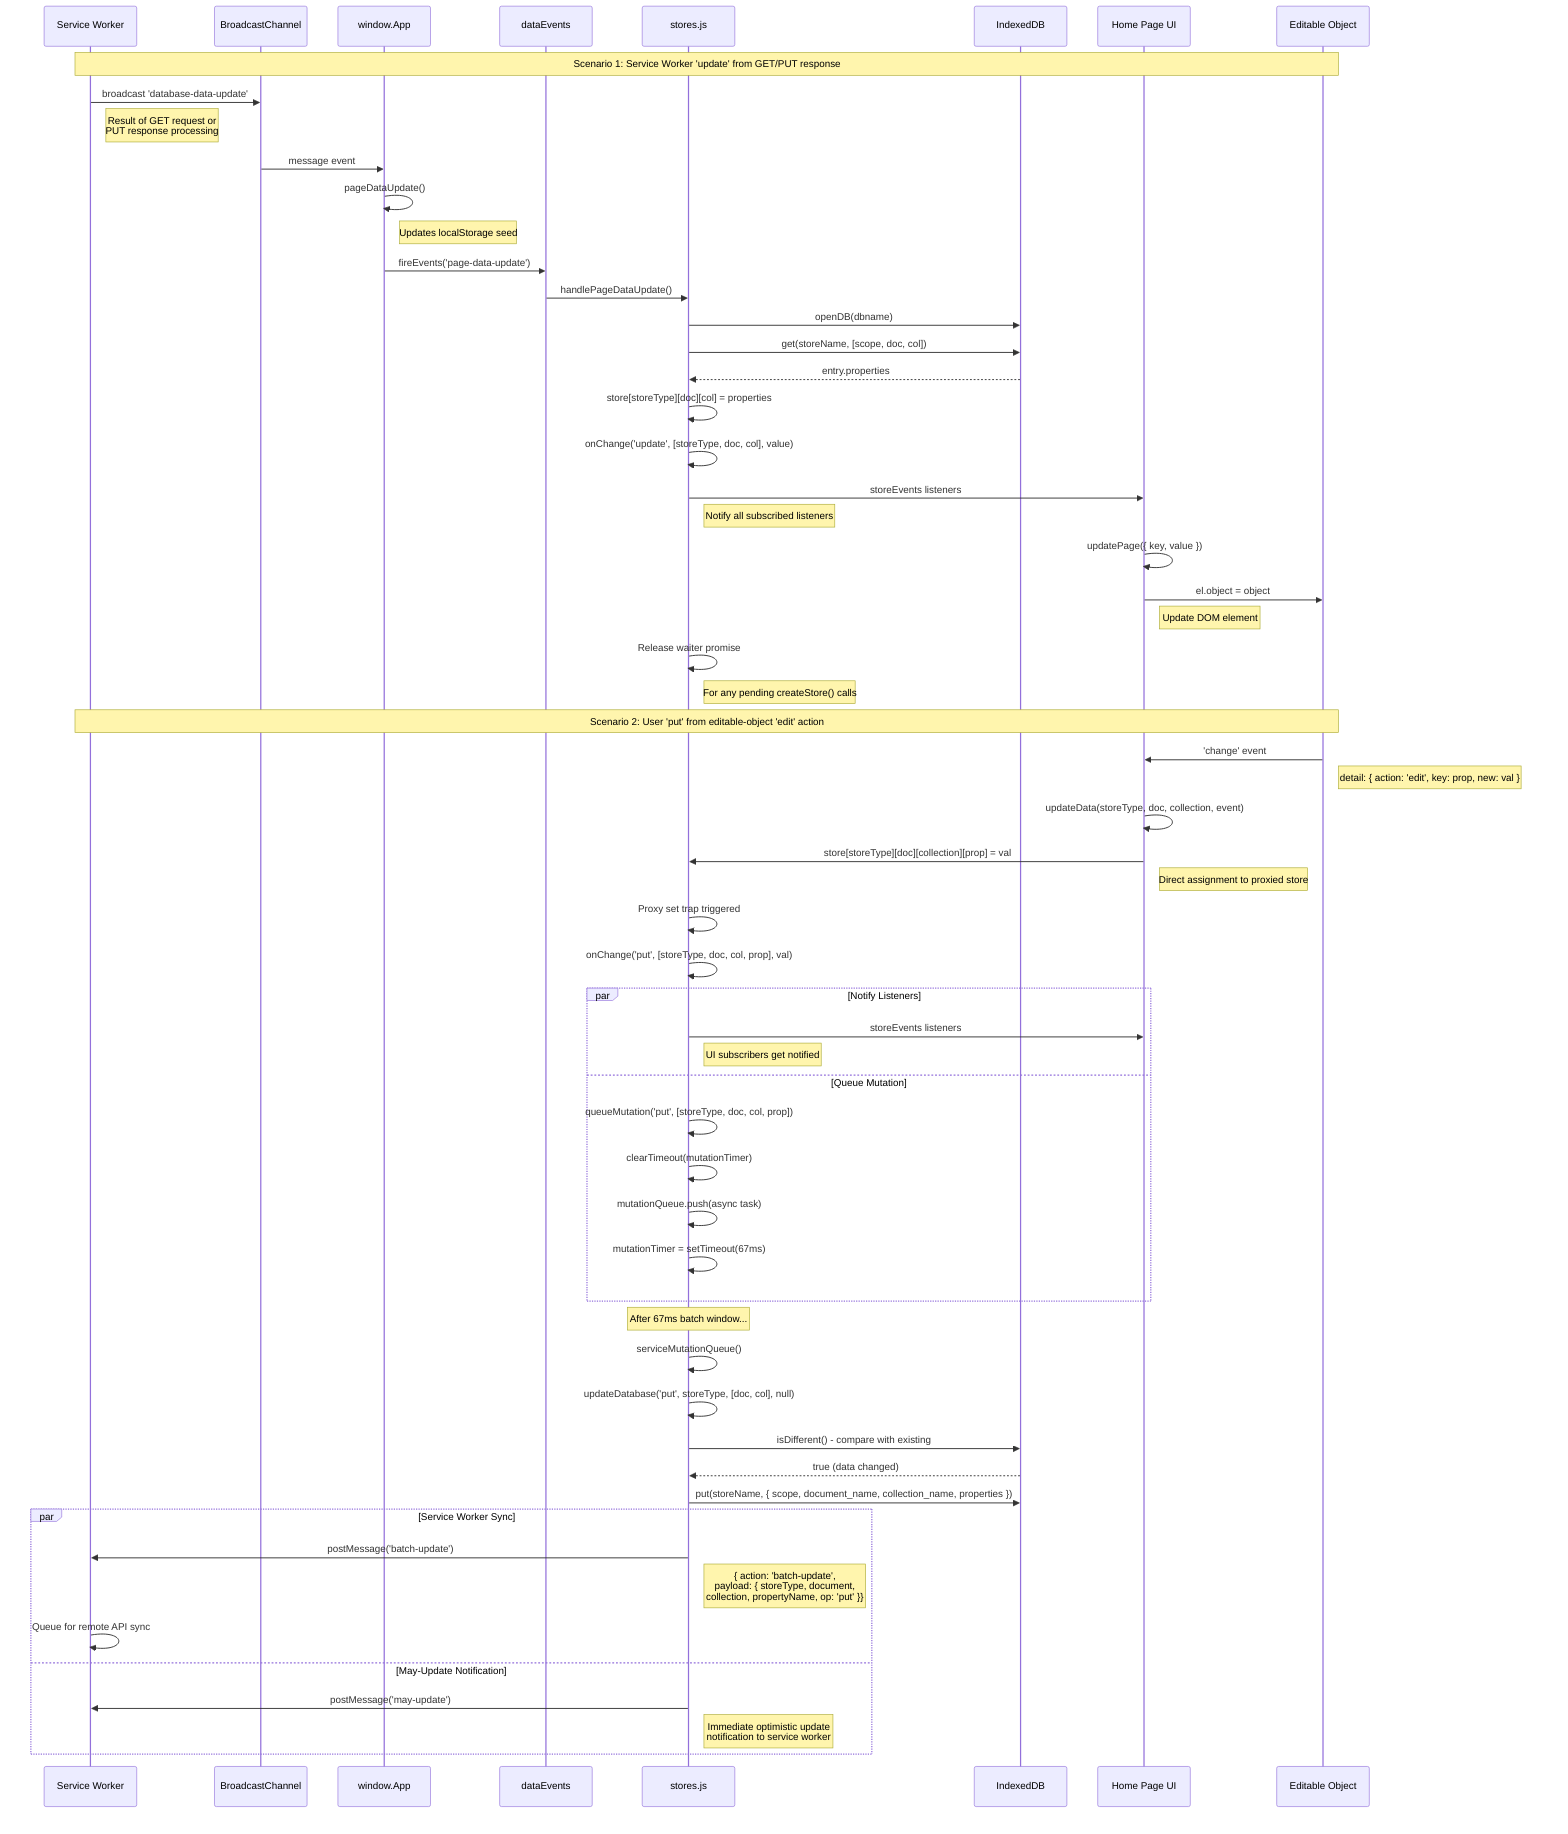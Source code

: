 sequenceDiagram
    participant SW as Service Worker
    participant BC as BroadcastChannel
    participant App as window.App
    participant DE as dataEvents
    participant SM as stores.js
    participant IDB as IndexedDB
    participant UI as Home Page UI
    participant EO as Editable Object

    Note over SW,EO: Scenario 1: Service Worker 'update' from GET/PUT response

    SW->>BC: broadcast 'database-data-update'
    Note right of SW: Result of GET request or<br/>PUT response processing
    
    BC->>App: message event
    App->>App: pageDataUpdate()
    Note right of App: Updates localStorage seed
    
    App->>DE: fireEvents('page-data-update')
    DE->>SM: handlePageDataUpdate()
    
    SM->>IDB: openDB(dbname)
    SM->>IDB: get(storeName, [scope, doc, col])
    IDB-->>SM: entry.properties
    
    SM->>SM: store[storeType][doc][col] = properties
    SM->>SM: onChange('update', [storeType, doc, col], value)
    
    SM->>UI: storeEvents listeners
    Note right of SM: Notify all subscribed listeners
    
    UI->>UI: updatePage({ key, value })
    UI->>EO: el.object = object
    Note right of UI: Update DOM element

    SM->>SM: Release waiter promise
    Note right of SM: For any pending createStore() calls

    Note over SW,EO: Scenario 2: User 'put' from editable-object 'edit' action

    EO->>UI: 'change' event
    Note right of EO: detail: { action: 'edit', key: prop, new: val }
    
    UI->>UI: updateData(storeType, doc, collection, event)
    UI->>SM: store[storeType][doc][collection][prop] = val
    Note right of UI: Direct assignment to proxied store
    
    SM->>SM: Proxy set trap triggered
    SM->>SM: onChange('put', [storeType, doc, col, prop], val)
    
    par Notify Listeners
        SM->>UI: storeEvents listeners
        Note right of SM: UI subscribers get notified
    and Queue Mutation
        SM->>SM: queueMutation('put', [storeType, doc, col, prop])
        SM->>SM: clearTimeout(mutationTimer)
        SM->>SM: mutationQueue.push(async task)
        SM->>SM: mutationTimer = setTimeout(67ms)
    end

    Note over SM: After 67ms batch window...

    SM->>SM: serviceMutationQueue()
    SM->>SM: updateDatabase('put', storeType, [doc, col], null)
    
    SM->>IDB: isDifferent() - compare with existing
    IDB-->>SM: true (data changed)
    
    SM->>IDB: put(storeName, { scope, document_name, collection_name, properties })
    
    par Service Worker Sync
        SM->>SW: postMessage('batch-update')
        Note right of SM: { action: 'batch-update',<br/>payload: { storeType, document,<br/>collection, propertyName, op: 'put' }}
        SW->>SW: Queue for remote API sync
    and May-Update Notification
        SM->>SW: postMessage('may-update')
        Note right of SM: Immediate optimistic update<br/>notification to service worker
    end